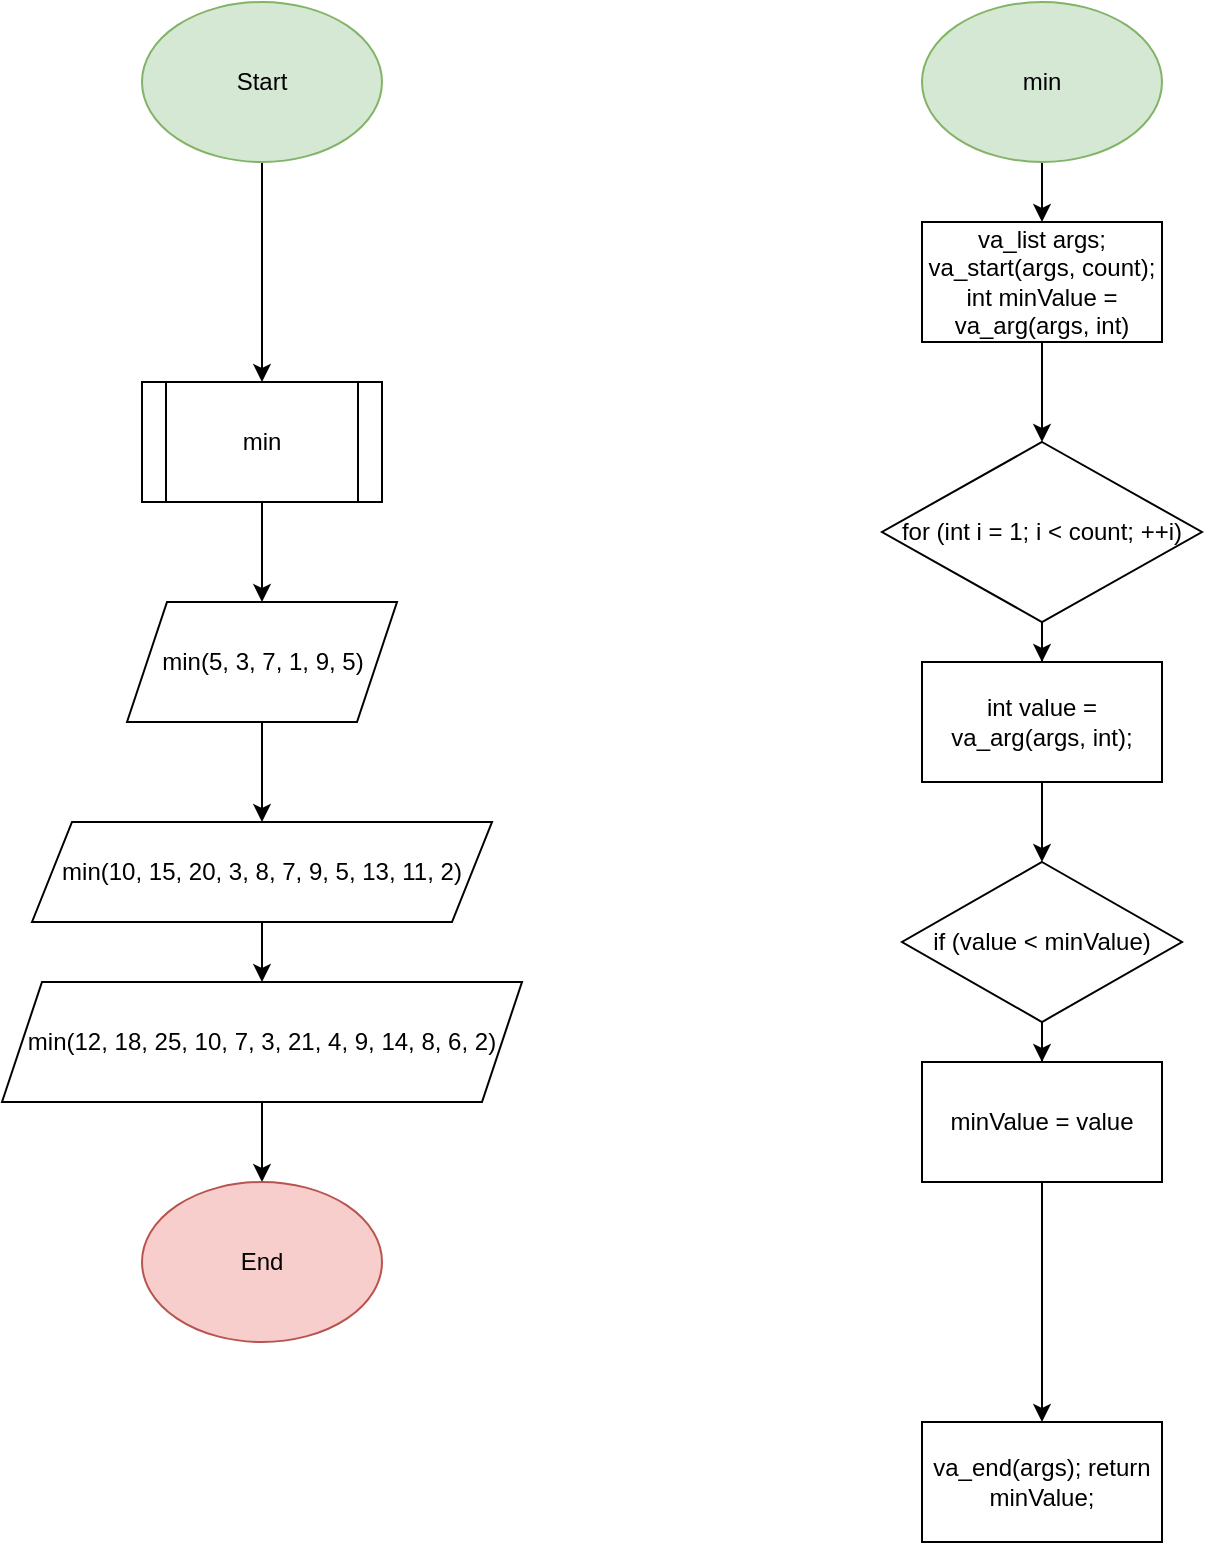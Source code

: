 <mxfile version="24.8.6">
  <diagram name="Сторінка-1" id="lfcm-YpRvEsReZC4IjNm">
    <mxGraphModel grid="1" page="1" gridSize="10" guides="1" tooltips="1" connect="1" arrows="1" fold="1" pageScale="1" pageWidth="827" pageHeight="1169" math="0" shadow="0">
      <root>
        <mxCell id="0" />
        <mxCell id="1" parent="0" />
        <mxCell id="EXi_1pYP0v4FzWLaTaNW-28" value="" style="edgeStyle=orthogonalEdgeStyle;rounded=0;orthogonalLoop=1;jettySize=auto;html=1;" edge="1" parent="1" source="EXi_1pYP0v4FzWLaTaNW-1" target="EXi_1pYP0v4FzWLaTaNW-27">
          <mxGeometry relative="1" as="geometry" />
        </mxCell>
        <mxCell id="EXi_1pYP0v4FzWLaTaNW-1" value="Start" style="ellipse;whiteSpace=wrap;html=1;fillColor=#d5e8d4;strokeColor=#82b366;" vertex="1" parent="1">
          <mxGeometry x="70" y="40" width="120" height="80" as="geometry" />
        </mxCell>
        <mxCell id="EXi_1pYP0v4FzWLaTaNW-6" style="edgeStyle=orthogonalEdgeStyle;rounded=0;orthogonalLoop=1;jettySize=auto;html=1;" edge="1" parent="1" source="EXi_1pYP0v4FzWLaTaNW-5" target="EXi_1pYP0v4FzWLaTaNW-7">
          <mxGeometry relative="1" as="geometry">
            <mxPoint x="130" y="470" as="targetPoint" />
          </mxGeometry>
        </mxCell>
        <mxCell id="EXi_1pYP0v4FzWLaTaNW-5" value="min(5, 3, 7, 1, 9, 5)" style="shape=parallelogram;perimeter=parallelogramPerimeter;whiteSpace=wrap;html=1;fixedSize=1;" vertex="1" parent="1">
          <mxGeometry x="62.5" y="340" width="135" height="60" as="geometry" />
        </mxCell>
        <mxCell id="EXi_1pYP0v4FzWLaTaNW-8" style="edgeStyle=orthogonalEdgeStyle;rounded=0;orthogonalLoop=1;jettySize=auto;html=1;" edge="1" parent="1" source="EXi_1pYP0v4FzWLaTaNW-7" target="EXi_1pYP0v4FzWLaTaNW-9">
          <mxGeometry relative="1" as="geometry">
            <mxPoint x="130" y="560" as="targetPoint" />
          </mxGeometry>
        </mxCell>
        <mxCell id="EXi_1pYP0v4FzWLaTaNW-7" value="min(10, 15, 20, 3, 8, 7, 9, 5, 13, 11, 2)" style="shape=parallelogram;perimeter=parallelogramPerimeter;whiteSpace=wrap;html=1;fixedSize=1;" vertex="1" parent="1">
          <mxGeometry x="15" y="450" width="230" height="50" as="geometry" />
        </mxCell>
        <mxCell id="EXi_1pYP0v4FzWLaTaNW-25" style="edgeStyle=orthogonalEdgeStyle;rounded=0;orthogonalLoop=1;jettySize=auto;html=1;" edge="1" parent="1" source="EXi_1pYP0v4FzWLaTaNW-9" target="EXi_1pYP0v4FzWLaTaNW-26">
          <mxGeometry relative="1" as="geometry">
            <mxPoint x="130" y="670" as="targetPoint" />
          </mxGeometry>
        </mxCell>
        <mxCell id="EXi_1pYP0v4FzWLaTaNW-9" value="min(12, 18, 25, 10, 7, 3, 21, 4, 9, 14, 8, 6, 2)" style="shape=parallelogram;perimeter=parallelogramPerimeter;whiteSpace=wrap;html=1;fixedSize=1;" vertex="1" parent="1">
          <mxGeometry y="530" width="260" height="60" as="geometry" />
        </mxCell>
        <mxCell id="EXi_1pYP0v4FzWLaTaNW-11" style="edgeStyle=orthogonalEdgeStyle;rounded=0;orthogonalLoop=1;jettySize=auto;html=1;" edge="1" parent="1" source="EXi_1pYP0v4FzWLaTaNW-10" target="EXi_1pYP0v4FzWLaTaNW-12">
          <mxGeometry relative="1" as="geometry">
            <mxPoint x="520" y="180" as="targetPoint" />
          </mxGeometry>
        </mxCell>
        <mxCell id="EXi_1pYP0v4FzWLaTaNW-10" value="min" style="ellipse;whiteSpace=wrap;html=1;fillColor=#d5e8d4;strokeColor=#82b366;" vertex="1" parent="1">
          <mxGeometry x="460" y="40" width="120" height="80" as="geometry" />
        </mxCell>
        <mxCell id="EXi_1pYP0v4FzWLaTaNW-13" style="edgeStyle=orthogonalEdgeStyle;rounded=0;orthogonalLoop=1;jettySize=auto;html=1;" edge="1" parent="1" source="EXi_1pYP0v4FzWLaTaNW-12" target="EXi_1pYP0v4FzWLaTaNW-14">
          <mxGeometry relative="1" as="geometry">
            <mxPoint x="520" y="260" as="targetPoint" />
          </mxGeometry>
        </mxCell>
        <mxCell id="EXi_1pYP0v4FzWLaTaNW-12" value="va_list args; va_start(args, count);&lt;br&gt;int minValue = va_arg(args, int)" style="rounded=0;whiteSpace=wrap;html=1;" vertex="1" parent="1">
          <mxGeometry x="460" y="150" width="120" height="60" as="geometry" />
        </mxCell>
        <mxCell id="EXi_1pYP0v4FzWLaTaNW-15" style="edgeStyle=orthogonalEdgeStyle;rounded=0;orthogonalLoop=1;jettySize=auto;html=1;" edge="1" parent="1" source="EXi_1pYP0v4FzWLaTaNW-14" target="EXi_1pYP0v4FzWLaTaNW-16">
          <mxGeometry relative="1" as="geometry">
            <mxPoint x="520" y="400" as="targetPoint" />
          </mxGeometry>
        </mxCell>
        <mxCell id="EXi_1pYP0v4FzWLaTaNW-14" value="for (int i = 1; i &amp;lt; count; ++i)" style="rhombus;whiteSpace=wrap;html=1;" vertex="1" parent="1">
          <mxGeometry x="440" y="260" width="160" height="90" as="geometry" />
        </mxCell>
        <mxCell id="EXi_1pYP0v4FzWLaTaNW-17" style="edgeStyle=orthogonalEdgeStyle;rounded=0;orthogonalLoop=1;jettySize=auto;html=1;" edge="1" parent="1" source="EXi_1pYP0v4FzWLaTaNW-16" target="EXi_1pYP0v4FzWLaTaNW-18">
          <mxGeometry relative="1" as="geometry">
            <mxPoint x="520" y="480" as="targetPoint" />
          </mxGeometry>
        </mxCell>
        <mxCell id="EXi_1pYP0v4FzWLaTaNW-16" value="int value = va_arg(args, int);" style="rounded=0;whiteSpace=wrap;html=1;" vertex="1" parent="1">
          <mxGeometry x="460" y="370" width="120" height="60" as="geometry" />
        </mxCell>
        <mxCell id="EXi_1pYP0v4FzWLaTaNW-19" style="edgeStyle=orthogonalEdgeStyle;rounded=0;orthogonalLoop=1;jettySize=auto;html=1;" edge="1" parent="1" source="EXi_1pYP0v4FzWLaTaNW-18" target="EXi_1pYP0v4FzWLaTaNW-20">
          <mxGeometry relative="1" as="geometry">
            <mxPoint x="520" y="600" as="targetPoint" />
          </mxGeometry>
        </mxCell>
        <mxCell id="EXi_1pYP0v4FzWLaTaNW-18" value="if (value &amp;lt; minValue)" style="rhombus;whiteSpace=wrap;html=1;" vertex="1" parent="1">
          <mxGeometry x="450" y="470" width="140" height="80" as="geometry" />
        </mxCell>
        <mxCell id="EXi_1pYP0v4FzWLaTaNW-21" style="edgeStyle=orthogonalEdgeStyle;rounded=0;orthogonalLoop=1;jettySize=auto;html=1;" edge="1" parent="1" source="EXi_1pYP0v4FzWLaTaNW-20">
          <mxGeometry relative="1" as="geometry">
            <mxPoint x="520" y="750" as="targetPoint" />
          </mxGeometry>
        </mxCell>
        <mxCell id="EXi_1pYP0v4FzWLaTaNW-20" value="minValue = value" style="rounded=0;whiteSpace=wrap;html=1;" vertex="1" parent="1">
          <mxGeometry x="460" y="570" width="120" height="60" as="geometry" />
        </mxCell>
        <mxCell id="EXi_1pYP0v4FzWLaTaNW-24" value="va_end(args); return minValue;" style="rounded=0;whiteSpace=wrap;html=1;" vertex="1" parent="1">
          <mxGeometry x="460" y="750" width="120" height="60" as="geometry" />
        </mxCell>
        <mxCell id="EXi_1pYP0v4FzWLaTaNW-26" value="End" style="ellipse;whiteSpace=wrap;html=1;fillColor=#f8cecc;strokeColor=#b85450;" vertex="1" parent="1">
          <mxGeometry x="70" y="630" width="120" height="80" as="geometry" />
        </mxCell>
        <mxCell id="EXi_1pYP0v4FzWLaTaNW-29" style="edgeStyle=orthogonalEdgeStyle;rounded=0;orthogonalLoop=1;jettySize=auto;html=1;entryX=0.5;entryY=0;entryDx=0;entryDy=0;" edge="1" parent="1" source="EXi_1pYP0v4FzWLaTaNW-27" target="EXi_1pYP0v4FzWLaTaNW-5">
          <mxGeometry relative="1" as="geometry" />
        </mxCell>
        <mxCell id="EXi_1pYP0v4FzWLaTaNW-27" value="min" style="shape=process;whiteSpace=wrap;html=1;backgroundOutline=1;" vertex="1" parent="1">
          <mxGeometry x="70" y="230" width="120" height="60" as="geometry" />
        </mxCell>
      </root>
    </mxGraphModel>
  </diagram>
</mxfile>
